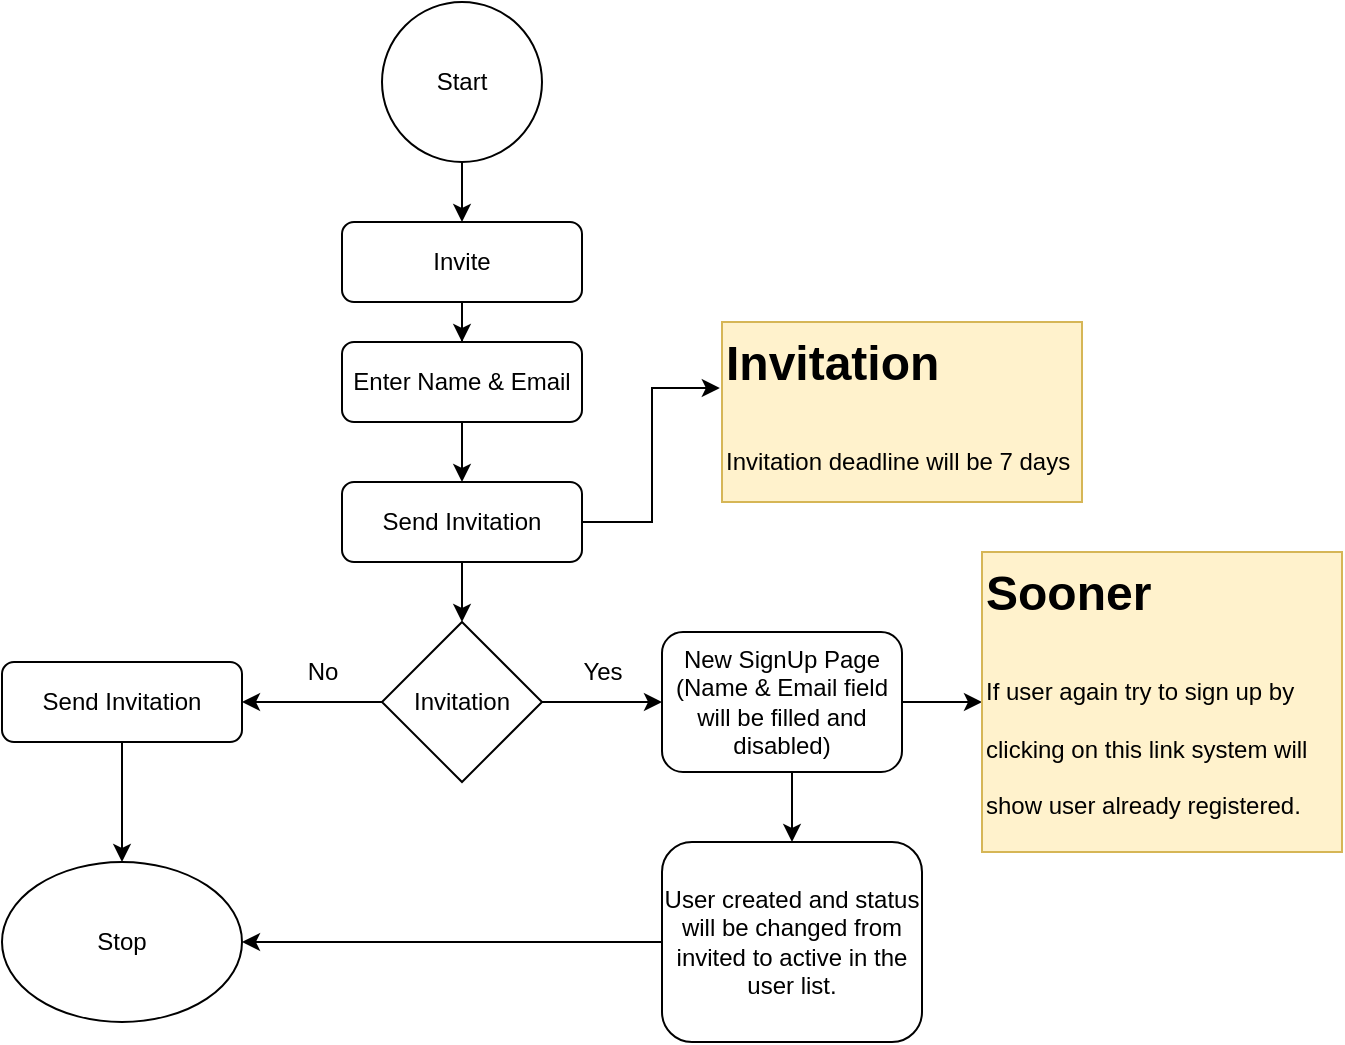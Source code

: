 <mxfile version="24.8.4">
  <diagram id="C5RBs43oDa-KdzZeNtuy" name="Page-1">
    <mxGraphModel dx="1434" dy="772" grid="1" gridSize="10" guides="1" tooltips="1" connect="1" arrows="1" fold="1" page="1" pageScale="1" pageWidth="827" pageHeight="1169" math="0" shadow="0">
      <root>
        <mxCell id="WIyWlLk6GJQsqaUBKTNV-0" />
        <mxCell id="WIyWlLk6GJQsqaUBKTNV-1" parent="WIyWlLk6GJQsqaUBKTNV-0" />
        <mxCell id="-1uqBwOfG1-kAt7huN-u-4" style="edgeStyle=orthogonalEdgeStyle;rounded=0;orthogonalLoop=1;jettySize=auto;html=1;exitX=0.5;exitY=1;exitDx=0;exitDy=0;" edge="1" parent="WIyWlLk6GJQsqaUBKTNV-1" source="WIyWlLk6GJQsqaUBKTNV-3" target="-1uqBwOfG1-kAt7huN-u-3">
          <mxGeometry relative="1" as="geometry" />
        </mxCell>
        <mxCell id="WIyWlLk6GJQsqaUBKTNV-3" value="Invite" style="rounded=1;whiteSpace=wrap;html=1;fontSize=12;glass=0;strokeWidth=1;shadow=0;" parent="WIyWlLk6GJQsqaUBKTNV-1" vertex="1">
          <mxGeometry x="320" y="140" width="120" height="40" as="geometry" />
        </mxCell>
        <mxCell id="-1uqBwOfG1-kAt7huN-u-2" style="edgeStyle=orthogonalEdgeStyle;rounded=0;orthogonalLoop=1;jettySize=auto;html=1;entryX=0.5;entryY=0;entryDx=0;entryDy=0;" edge="1" parent="WIyWlLk6GJQsqaUBKTNV-1" source="-1uqBwOfG1-kAt7huN-u-1" target="WIyWlLk6GJQsqaUBKTNV-3">
          <mxGeometry relative="1" as="geometry" />
        </mxCell>
        <mxCell id="-1uqBwOfG1-kAt7huN-u-1" value="Start" style="ellipse;whiteSpace=wrap;html=1;aspect=fixed;" vertex="1" parent="WIyWlLk6GJQsqaUBKTNV-1">
          <mxGeometry x="340" y="30" width="80" height="80" as="geometry" />
        </mxCell>
        <mxCell id="-1uqBwOfG1-kAt7huN-u-6" style="edgeStyle=orthogonalEdgeStyle;rounded=0;orthogonalLoop=1;jettySize=auto;html=1;exitX=0.5;exitY=1;exitDx=0;exitDy=0;" edge="1" parent="WIyWlLk6GJQsqaUBKTNV-1" source="-1uqBwOfG1-kAt7huN-u-3" target="-1uqBwOfG1-kAt7huN-u-5">
          <mxGeometry relative="1" as="geometry" />
        </mxCell>
        <mxCell id="-1uqBwOfG1-kAt7huN-u-3" value="Enter Name &amp;amp; Email" style="rounded=1;whiteSpace=wrap;html=1;fontSize=12;glass=0;strokeWidth=1;shadow=0;" vertex="1" parent="WIyWlLk6GJQsqaUBKTNV-1">
          <mxGeometry x="320" y="200" width="120" height="40" as="geometry" />
        </mxCell>
        <mxCell id="-1uqBwOfG1-kAt7huN-u-12" style="edgeStyle=orthogonalEdgeStyle;rounded=0;orthogonalLoop=1;jettySize=auto;html=1;exitX=0.5;exitY=1;exitDx=0;exitDy=0;" edge="1" parent="WIyWlLk6GJQsqaUBKTNV-1" source="-1uqBwOfG1-kAt7huN-u-5" target="-1uqBwOfG1-kAt7huN-u-10">
          <mxGeometry relative="1" as="geometry" />
        </mxCell>
        <mxCell id="-1uqBwOfG1-kAt7huN-u-26" value="" style="edgeStyle=orthogonalEdgeStyle;rounded=0;orthogonalLoop=1;jettySize=auto;html=1;entryX=-0.006;entryY=0.367;entryDx=0;entryDy=0;entryPerimeter=0;" edge="1" parent="WIyWlLk6GJQsqaUBKTNV-1" source="-1uqBwOfG1-kAt7huN-u-5" target="-1uqBwOfG1-kAt7huN-u-27">
          <mxGeometry relative="1" as="geometry">
            <mxPoint x="520" y="290" as="targetPoint" />
          </mxGeometry>
        </mxCell>
        <mxCell id="-1uqBwOfG1-kAt7huN-u-5" value="Send Invitation" style="rounded=1;whiteSpace=wrap;html=1;fontSize=12;glass=0;strokeWidth=1;shadow=0;" vertex="1" parent="WIyWlLk6GJQsqaUBKTNV-1">
          <mxGeometry x="320" y="270" width="120" height="40" as="geometry" />
        </mxCell>
        <mxCell id="-1uqBwOfG1-kAt7huN-u-15" style="edgeStyle=orthogonalEdgeStyle;rounded=0;orthogonalLoop=1;jettySize=auto;html=1;exitX=1;exitY=0.5;exitDx=0;exitDy=0;entryX=0;entryY=0.5;entryDx=0;entryDy=0;" edge="1" parent="WIyWlLk6GJQsqaUBKTNV-1" source="-1uqBwOfG1-kAt7huN-u-10" target="-1uqBwOfG1-kAt7huN-u-14">
          <mxGeometry relative="1" as="geometry" />
        </mxCell>
        <mxCell id="-1uqBwOfG1-kAt7huN-u-17" style="edgeStyle=orthogonalEdgeStyle;rounded=0;orthogonalLoop=1;jettySize=auto;html=1;exitX=0;exitY=0.5;exitDx=0;exitDy=0;" edge="1" parent="WIyWlLk6GJQsqaUBKTNV-1" source="-1uqBwOfG1-kAt7huN-u-10" target="-1uqBwOfG1-kAt7huN-u-16">
          <mxGeometry relative="1" as="geometry" />
        </mxCell>
        <mxCell id="-1uqBwOfG1-kAt7huN-u-10" value="Invitation" style="rhombus;whiteSpace=wrap;html=1;" vertex="1" parent="WIyWlLk6GJQsqaUBKTNV-1">
          <mxGeometry x="340" y="340" width="80" height="80" as="geometry" />
        </mxCell>
        <mxCell id="-1uqBwOfG1-kAt7huN-u-21" style="edgeStyle=orthogonalEdgeStyle;rounded=0;orthogonalLoop=1;jettySize=auto;html=1;exitX=0.5;exitY=1;exitDx=0;exitDy=0;entryX=0.5;entryY=0;entryDx=0;entryDy=0;" edge="1" parent="WIyWlLk6GJQsqaUBKTNV-1" source="-1uqBwOfG1-kAt7huN-u-14" target="-1uqBwOfG1-kAt7huN-u-20">
          <mxGeometry relative="1" as="geometry" />
        </mxCell>
        <mxCell id="-1uqBwOfG1-kAt7huN-u-29" style="edgeStyle=orthogonalEdgeStyle;rounded=0;orthogonalLoop=1;jettySize=auto;html=1;" edge="1" parent="WIyWlLk6GJQsqaUBKTNV-1" source="-1uqBwOfG1-kAt7huN-u-14" target="-1uqBwOfG1-kAt7huN-u-28">
          <mxGeometry relative="1" as="geometry" />
        </mxCell>
        <mxCell id="-1uqBwOfG1-kAt7huN-u-14" value="New SignUp Page&lt;div&gt;(Name &amp;amp; Email field will be filled and disabled)&lt;/div&gt;" style="rounded=1;whiteSpace=wrap;html=1;fontSize=12;glass=0;strokeWidth=1;shadow=0;" vertex="1" parent="WIyWlLk6GJQsqaUBKTNV-1">
          <mxGeometry x="480" y="345" width="120" height="70" as="geometry" />
        </mxCell>
        <mxCell id="-1uqBwOfG1-kAt7huN-u-33" style="edgeStyle=orthogonalEdgeStyle;rounded=0;orthogonalLoop=1;jettySize=auto;html=1;exitX=0.5;exitY=1;exitDx=0;exitDy=0;" edge="1" parent="WIyWlLk6GJQsqaUBKTNV-1" source="-1uqBwOfG1-kAt7huN-u-16" target="-1uqBwOfG1-kAt7huN-u-32">
          <mxGeometry relative="1" as="geometry" />
        </mxCell>
        <mxCell id="-1uqBwOfG1-kAt7huN-u-16" value="Send Invitation" style="rounded=1;whiteSpace=wrap;html=1;fontSize=12;glass=0;strokeWidth=1;shadow=0;" vertex="1" parent="WIyWlLk6GJQsqaUBKTNV-1">
          <mxGeometry x="150" y="360" width="120" height="40" as="geometry" />
        </mxCell>
        <mxCell id="-1uqBwOfG1-kAt7huN-u-18" value="Yes" style="text;html=1;align=center;verticalAlign=middle;resizable=0;points=[];autosize=1;strokeColor=none;fillColor=none;" vertex="1" parent="WIyWlLk6GJQsqaUBKTNV-1">
          <mxGeometry x="430" y="350" width="40" height="30" as="geometry" />
        </mxCell>
        <mxCell id="-1uqBwOfG1-kAt7huN-u-19" value="No" style="text;html=1;align=center;verticalAlign=middle;resizable=0;points=[];autosize=1;strokeColor=none;fillColor=none;" vertex="1" parent="WIyWlLk6GJQsqaUBKTNV-1">
          <mxGeometry x="290" y="350" width="40" height="30" as="geometry" />
        </mxCell>
        <mxCell id="-1uqBwOfG1-kAt7huN-u-34" style="edgeStyle=orthogonalEdgeStyle;rounded=0;orthogonalLoop=1;jettySize=auto;html=1;" edge="1" parent="WIyWlLk6GJQsqaUBKTNV-1" source="-1uqBwOfG1-kAt7huN-u-20" target="-1uqBwOfG1-kAt7huN-u-32">
          <mxGeometry relative="1" as="geometry" />
        </mxCell>
        <mxCell id="-1uqBwOfG1-kAt7huN-u-20" value="User created and status will be changed from invited to active in the user list." style="rounded=1;whiteSpace=wrap;html=1;fontSize=12;glass=0;strokeWidth=1;shadow=0;" vertex="1" parent="WIyWlLk6GJQsqaUBKTNV-1">
          <mxGeometry x="480" y="450" width="130" height="100" as="geometry" />
        </mxCell>
        <mxCell id="-1uqBwOfG1-kAt7huN-u-27" value="&lt;h1 style=&quot;margin-top: 0px;&quot;&gt;&lt;span style=&quot;text-align: center; background-color: initial;&quot;&gt;Invitation&lt;/span&gt;&lt;/h1&gt;&lt;h1 style=&quot;margin-top: 0px;&quot;&gt;&lt;span style=&quot;text-align: center; background-color: initial; font-size: 12px; font-weight: normal;&quot;&gt;Invitation deadline will be 7 days&lt;/span&gt;&lt;/h1&gt;" style="text;html=1;whiteSpace=wrap;overflow=hidden;rounded=0;fillColor=#fff2cc;strokeColor=#d6b656;" vertex="1" parent="WIyWlLk6GJQsqaUBKTNV-1">
          <mxGeometry x="510" y="190" width="180" height="90" as="geometry" />
        </mxCell>
        <mxCell id="-1uqBwOfG1-kAt7huN-u-28" value="&lt;h1 style=&quot;margin-top: 0px;&quot;&gt;&lt;span style=&quot;text-align: center; background-color: initial;&quot;&gt;Sooner&lt;/span&gt;&lt;/h1&gt;&lt;h1 style=&quot;margin-top: 0px;&quot;&gt;&lt;span style=&quot;text-align: center; background-color: initial; font-size: 12px; font-weight: normal;&quot;&gt;If user again try to sign up by clicking on this link system will show user already registered.&lt;/span&gt;&lt;/h1&gt;" style="text;html=1;whiteSpace=wrap;overflow=hidden;rounded=0;fillColor=#fff2cc;strokeColor=#d6b656;" vertex="1" parent="WIyWlLk6GJQsqaUBKTNV-1">
          <mxGeometry x="640" y="305" width="180" height="150" as="geometry" />
        </mxCell>
        <mxCell id="-1uqBwOfG1-kAt7huN-u-32" value="Stop" style="ellipse;whiteSpace=wrap;html=1;" vertex="1" parent="WIyWlLk6GJQsqaUBKTNV-1">
          <mxGeometry x="150" y="460" width="120" height="80" as="geometry" />
        </mxCell>
      </root>
    </mxGraphModel>
  </diagram>
</mxfile>
